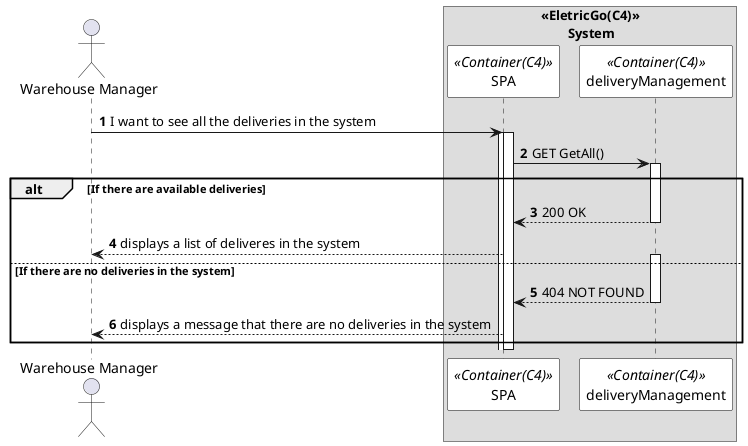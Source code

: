 @startuml listDeliverySSD
autonumber

skinparam sequence {
ParticipantBorderColor black
ParticipantBackgroundColor white
}

actor "Warehouse Manager" as admin


box "<<EletricGo(C4)>>\n\tSystem"
participant SPA as system <<Container(C4)>>
participant deliveryManagement as  WM <<Container(C4)>>
end box

admin -> system: I want to see all the deliveries in the system
activate system

activate system
system -> WM: GET GetAll()
activate WM

alt If there are available deliveries  
WM --> system: 200 OK
deactivate WM

system --> admin: displays a list of deliveres in the system

else If there are no deliveries in the system

activate WM
WM --> system: 404 NOT FOUND
deactivate WM

system --> admin: displays a message that there are no deliveries in the system

end

deactivate system
deactivate admin

@enduml